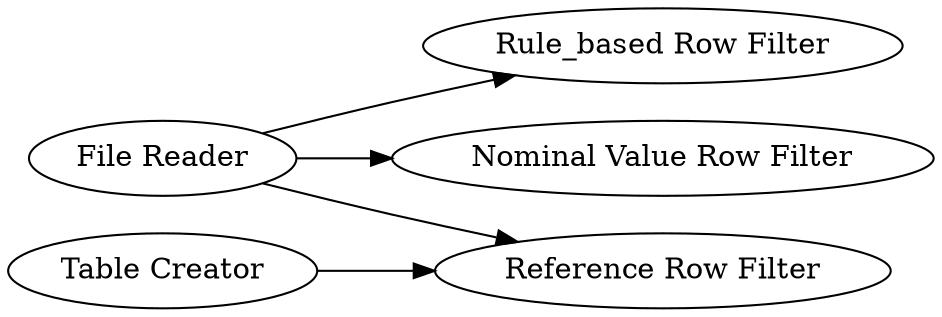 digraph {
	21 -> 10
	13 -> 9
	21 -> 8
	21 -> 9
	13 [label="Table Creator"]
	9 [label="Reference Row Filter"]
	21 [label="File Reader"]
	8 [label="Nominal Value Row Filter"]
	10 [label="Rule_based Row Filter"]
	rankdir=LR
}
